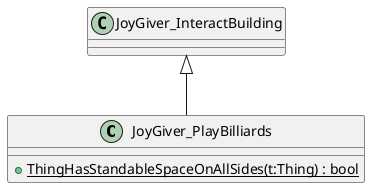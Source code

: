 @startuml
class JoyGiver_PlayBilliards {
    + {static} ThingHasStandableSpaceOnAllSides(t:Thing) : bool
}
JoyGiver_InteractBuilding <|-- JoyGiver_PlayBilliards
@enduml
